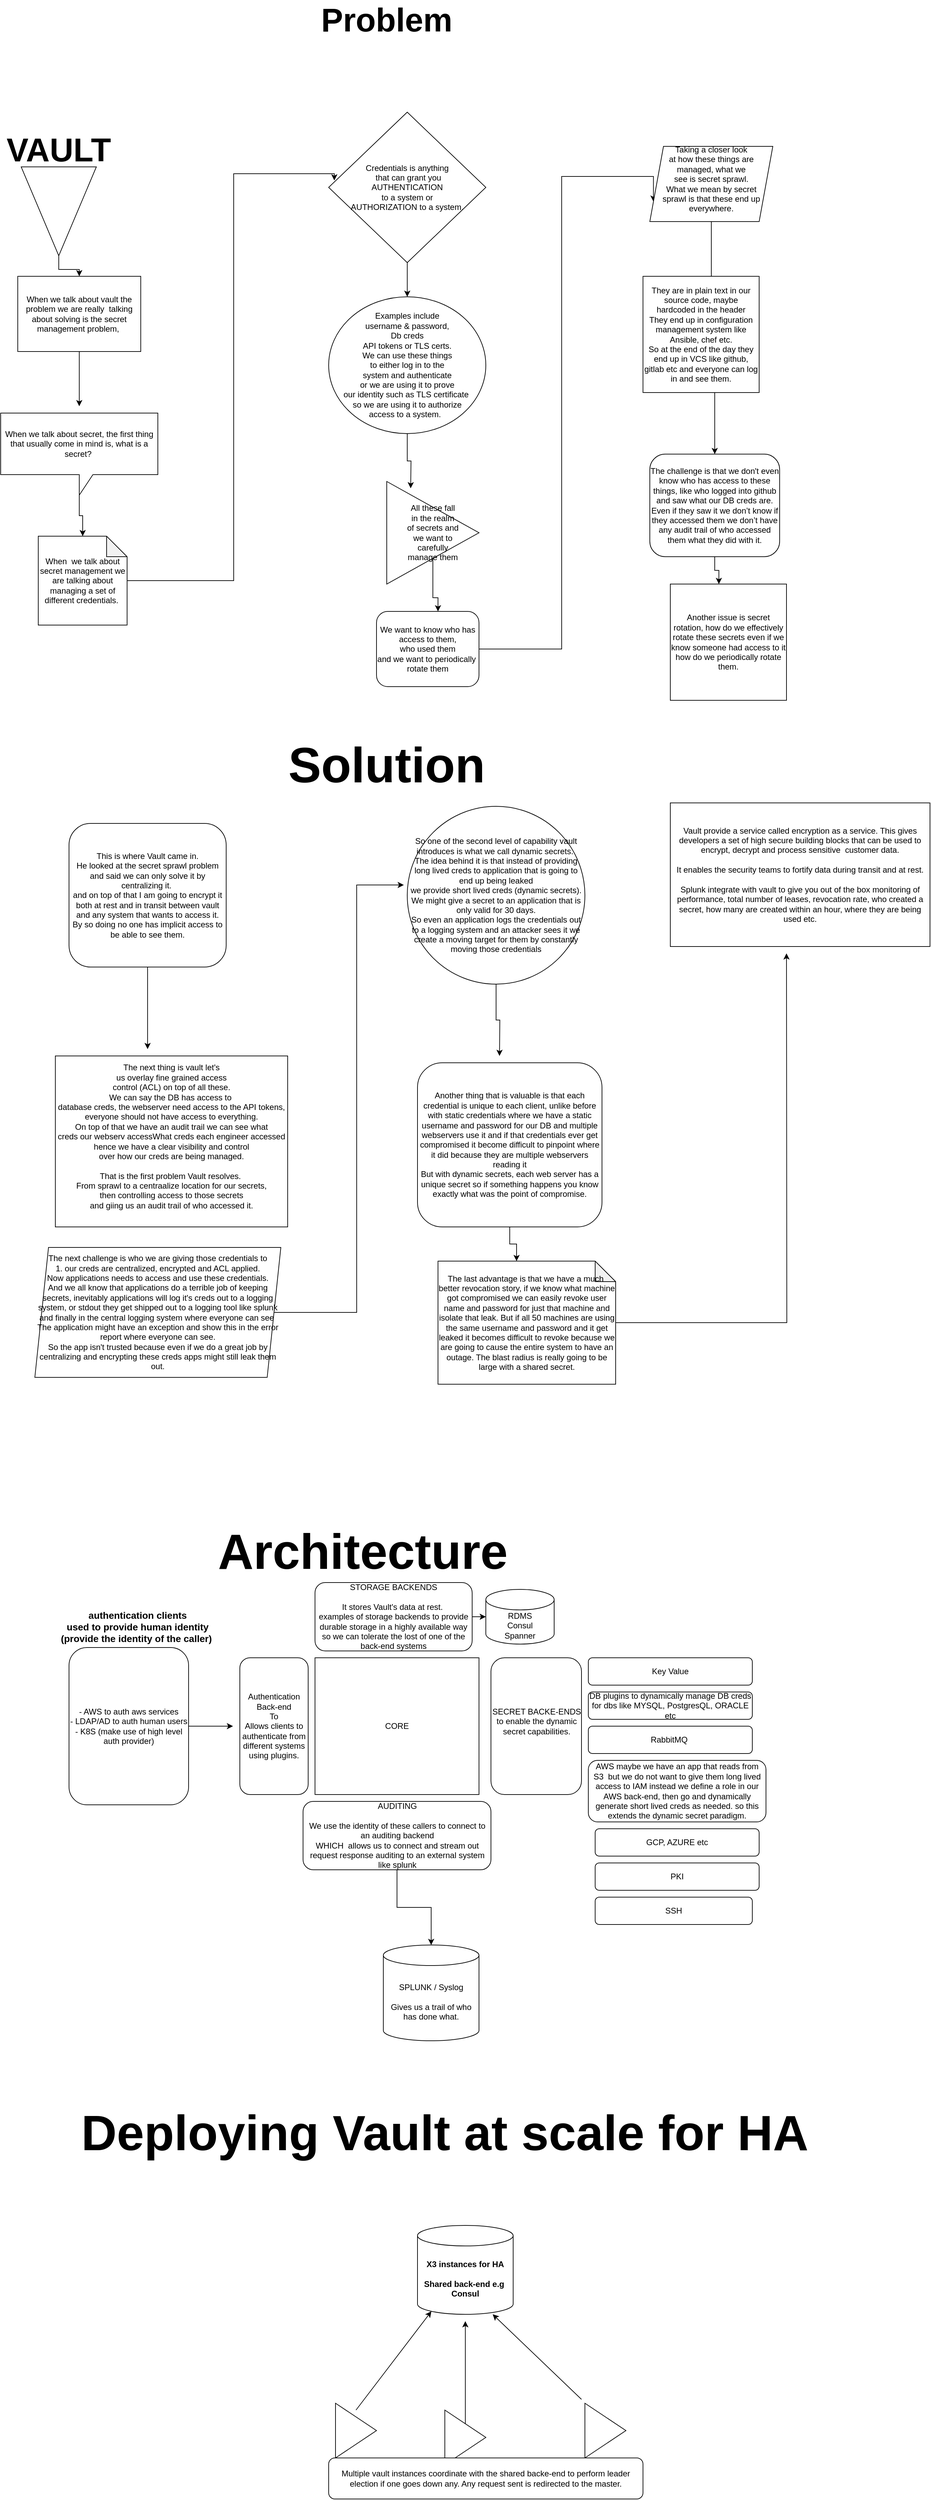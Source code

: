 <mxfile version="22.1.21" type="device">
  <diagram name="Page-1" id="qbEAtm0k8UjGN2HfTZMQ">
    <mxGraphModel dx="2204" dy="1954" grid="1" gridSize="10" guides="1" tooltips="1" connect="1" arrows="1" fold="1" page="1" pageScale="1" pageWidth="850" pageHeight="1100" math="0" shadow="0">
      <root>
        <mxCell id="0" />
        <mxCell id="1" parent="0" />
        <mxCell id="iuq-QJiE-TKBJO41Dl9V-1" value="&lt;b&gt;&lt;font style=&quot;font-size: 48px;&quot;&gt;VAULT&lt;/font&gt;&lt;/b&gt;" style="text;html=1;strokeColor=none;fillColor=none;align=center;verticalAlign=middle;whiteSpace=wrap;rounded=0;" parent="1" vertex="1">
          <mxGeometry x="-85" y="-90" width="60" height="30" as="geometry" />
        </mxCell>
        <mxCell id="E26fafyedkcv6tufK5eg-2" style="edgeStyle=orthogonalEdgeStyle;rounded=0;orthogonalLoop=1;jettySize=auto;html=1;" edge="1" parent="1" source="E26fafyedkcv6tufK5eg-1" target="E26fafyedkcv6tufK5eg-3">
          <mxGeometry relative="1" as="geometry">
            <mxPoint x="310" y="260" as="targetPoint" />
          </mxGeometry>
        </mxCell>
        <mxCell id="E26fafyedkcv6tufK5eg-1" value="" style="triangle;whiteSpace=wrap;html=1;direction=south;" vertex="1" parent="1">
          <mxGeometry x="-110" y="-50" width="110" height="130" as="geometry" />
        </mxCell>
        <mxCell id="E26fafyedkcv6tufK5eg-8" style="edgeStyle=orthogonalEdgeStyle;rounded=0;orthogonalLoop=1;jettySize=auto;html=1;" edge="1" parent="1" source="E26fafyedkcv6tufK5eg-3">
          <mxGeometry relative="1" as="geometry">
            <mxPoint x="-25" y="300" as="targetPoint" />
          </mxGeometry>
        </mxCell>
        <mxCell id="E26fafyedkcv6tufK5eg-3" value="When we talk about vault the problem we are really&amp;nbsp; talking about solving is the secret management problem,&amp;nbsp;" style="rounded=0;whiteSpace=wrap;html=1;" vertex="1" parent="1">
          <mxGeometry x="-115" y="110" width="180" height="110" as="geometry" />
        </mxCell>
        <mxCell id="E26fafyedkcv6tufK5eg-4" value="When we talk about secret, the first thing that usually come in mind is, what is a secret?&amp;nbsp;" style="shape=callout;whiteSpace=wrap;html=1;perimeter=calloutPerimeter;" vertex="1" parent="1">
          <mxGeometry x="-140" y="310" width="230" height="120" as="geometry" />
        </mxCell>
        <mxCell id="E26fafyedkcv6tufK5eg-11" style="edgeStyle=orthogonalEdgeStyle;rounded=0;orthogonalLoop=1;jettySize=auto;html=1;entryX=0.036;entryY=0.454;entryDx=0;entryDy=0;entryPerimeter=0;" edge="1" parent="1" source="E26fafyedkcv6tufK5eg-6" target="E26fafyedkcv6tufK5eg-10">
          <mxGeometry relative="1" as="geometry">
            <mxPoint x="200" y="-40" as="targetPoint" />
            <Array as="points">
              <mxPoint x="201" y="555" />
              <mxPoint x="201" y="-40" />
            </Array>
          </mxGeometry>
        </mxCell>
        <mxCell id="E26fafyedkcv6tufK5eg-6" value="When&amp;nbsp; we talk about secret management we are talking about managing a set of different credentials.&amp;nbsp;" style="shape=note;whiteSpace=wrap;html=1;backgroundOutline=1;darkOpacity=0.05;" vertex="1" parent="1">
          <mxGeometry x="-85" y="490" width="130" height="130" as="geometry" />
        </mxCell>
        <mxCell id="E26fafyedkcv6tufK5eg-9" style="edgeStyle=orthogonalEdgeStyle;rounded=0;orthogonalLoop=1;jettySize=auto;html=1;entryX=0.5;entryY=0;entryDx=0;entryDy=0;entryPerimeter=0;" edge="1" parent="1" source="E26fafyedkcv6tufK5eg-4" target="E26fafyedkcv6tufK5eg-6">
          <mxGeometry relative="1" as="geometry" />
        </mxCell>
        <mxCell id="E26fafyedkcv6tufK5eg-12" style="edgeStyle=orthogonalEdgeStyle;rounded=0;orthogonalLoop=1;jettySize=auto;html=1;" edge="1" parent="1" source="E26fafyedkcv6tufK5eg-10" target="E26fafyedkcv6tufK5eg-13">
          <mxGeometry relative="1" as="geometry">
            <mxPoint x="480" y="170" as="targetPoint" />
          </mxGeometry>
        </mxCell>
        <mxCell id="E26fafyedkcv6tufK5eg-10" value="Credentials is anything&lt;br&gt;&amp;nbsp;that can grant you &lt;br&gt;AUTHENTICATION &lt;br&gt;to a system or &lt;br&gt;AUTHORIZATION to a system." style="rhombus;whiteSpace=wrap;html=1;" vertex="1" parent="1">
          <mxGeometry x="340" y="-130" width="230" height="220" as="geometry" />
        </mxCell>
        <mxCell id="E26fafyedkcv6tufK5eg-14" style="edgeStyle=orthogonalEdgeStyle;rounded=0;orthogonalLoop=1;jettySize=auto;html=1;" edge="1" parent="1" source="E26fafyedkcv6tufK5eg-13">
          <mxGeometry relative="1" as="geometry">
            <mxPoint x="460" y="420" as="targetPoint" />
          </mxGeometry>
        </mxCell>
        <mxCell id="E26fafyedkcv6tufK5eg-13" value="Examples include &lt;br&gt;username &amp;amp; password,&lt;br&gt;Db creds&lt;br&gt;API tokens or TLS certs.&lt;br&gt;We can use these things &lt;br&gt;to either log in to the &lt;br&gt;system and authenticate&lt;br&gt;or we are using it to prove &lt;br&gt;our identity such as TLS certificate&amp;nbsp;&lt;br&gt;so we are using it to authorize&lt;br&gt;access to a system.&amp;nbsp;&amp;nbsp;" style="ellipse;whiteSpace=wrap;html=1;" vertex="1" parent="1">
          <mxGeometry x="340" y="140" width="230" height="200" as="geometry" />
        </mxCell>
        <mxCell id="E26fafyedkcv6tufK5eg-15" value="All these fall &lt;br&gt;in the realm &lt;br&gt;of secrets and &lt;br&gt;we want to &lt;br&gt;carefully &lt;br&gt;manage them" style="triangle;whiteSpace=wrap;html=1;" vertex="1" parent="1">
          <mxGeometry x="425" y="410" width="135" height="150" as="geometry" />
        </mxCell>
        <mxCell id="E26fafyedkcv6tufK5eg-19" style="edgeStyle=orthogonalEdgeStyle;rounded=0;orthogonalLoop=1;jettySize=auto;html=1;entryX=0;entryY=0.75;entryDx=0;entryDy=0;" edge="1" parent="1" source="E26fafyedkcv6tufK5eg-16" target="E26fafyedkcv6tufK5eg-18">
          <mxGeometry relative="1" as="geometry">
            <mxPoint x="680" y="-40" as="targetPoint" />
            <Array as="points">
              <mxPoint x="681" y="655" />
              <mxPoint x="681" y="-36" />
            </Array>
          </mxGeometry>
        </mxCell>
        <mxCell id="E26fafyedkcv6tufK5eg-16" value="We want to know who has access to them,&lt;br&gt;who used them&lt;br&gt;and we want to periodically&amp;nbsp;&lt;br&gt;rotate them" style="rounded=1;whiteSpace=wrap;html=1;" vertex="1" parent="1">
          <mxGeometry x="410" y="600" width="150" height="110" as="geometry" />
        </mxCell>
        <mxCell id="E26fafyedkcv6tufK5eg-17" style="edgeStyle=orthogonalEdgeStyle;rounded=0;orthogonalLoop=1;jettySize=auto;html=1;" edge="1" parent="1" source="E26fafyedkcv6tufK5eg-15">
          <mxGeometry relative="1" as="geometry">
            <mxPoint x="500" y="600" as="targetPoint" />
            <Array as="points">
              <mxPoint x="493" y="580" />
              <mxPoint x="500" y="580" />
              <mxPoint x="500" y="597" />
            </Array>
          </mxGeometry>
        </mxCell>
        <mxCell id="E26fafyedkcv6tufK5eg-21" style="edgeStyle=orthogonalEdgeStyle;rounded=0;orthogonalLoop=1;jettySize=auto;html=1;" edge="1" parent="1" source="E26fafyedkcv6tufK5eg-18" target="E26fafyedkcv6tufK5eg-22">
          <mxGeometry relative="1" as="geometry">
            <mxPoint x="900" y="100" as="targetPoint" />
          </mxGeometry>
        </mxCell>
        <mxCell id="E26fafyedkcv6tufK5eg-18" value="Taking a closer look &lt;br&gt;at how these things are managed, what we &lt;br&gt;see is secret sprawl.&lt;br&gt;What we mean by secret &lt;br&gt;sprawl is that these end up everywhere.&lt;br&gt;&amp;nbsp;&lt;br&gt;" style="shape=parallelogram;perimeter=parallelogramPerimeter;whiteSpace=wrap;html=1;fixedSize=1;" vertex="1" parent="1">
          <mxGeometry x="810" y="-80" width="180" height="110" as="geometry" />
        </mxCell>
        <mxCell id="E26fafyedkcv6tufK5eg-20" value="They are in plain text in our source code, maybe hardcoded in the header&lt;br&gt;They end up in configuration&lt;br&gt;management system like&lt;br&gt;Ansible, chef etc.&lt;br&gt;So at the end of the day they end up in VCS like github, gitlab etc and everyone can log in and see them." style="whiteSpace=wrap;html=1;aspect=fixed;" vertex="1" parent="1">
          <mxGeometry x="800" y="110" width="170" height="170" as="geometry" />
        </mxCell>
        <mxCell id="E26fafyedkcv6tufK5eg-22" value="The challenge is that we don&#39;t even know who has access to these things, like who logged into github and saw what our DB creds are.&lt;br&gt;Even if they saw it we don’t know if they accessed them we don’t have any audit trail of who accessed them what they did with it.&lt;br&gt;" style="rounded=1;whiteSpace=wrap;html=1;" vertex="1" parent="1">
          <mxGeometry x="810" y="370" width="190" height="150" as="geometry" />
        </mxCell>
        <mxCell id="E26fafyedkcv6tufK5eg-24" value="Another issue is secret rotation, how do we effectively rotate these secrets even if we know someone had access to it how do we periodically rotate them." style="whiteSpace=wrap;html=1;aspect=fixed;" vertex="1" parent="1">
          <mxGeometry x="840" y="560" width="170" height="170" as="geometry" />
        </mxCell>
        <mxCell id="E26fafyedkcv6tufK5eg-25" style="edgeStyle=orthogonalEdgeStyle;rounded=0;orthogonalLoop=1;jettySize=auto;html=1;entryX=0.418;entryY=0;entryDx=0;entryDy=0;entryPerimeter=0;" edge="1" parent="1" source="E26fafyedkcv6tufK5eg-22" target="E26fafyedkcv6tufK5eg-24">
          <mxGeometry relative="1" as="geometry" />
        </mxCell>
        <mxCell id="E26fafyedkcv6tufK5eg-26" value="&lt;b&gt;&lt;font style=&quot;font-size: 48px;&quot;&gt;Problem&lt;/font&gt;&lt;/b&gt;" style="text;html=1;strokeColor=none;fillColor=none;align=center;verticalAlign=middle;whiteSpace=wrap;rounded=0;" vertex="1" parent="1">
          <mxGeometry x="395" y="-280" width="60" height="30" as="geometry" />
        </mxCell>
        <mxCell id="E26fafyedkcv6tufK5eg-27" value="&lt;b&gt;&lt;font style=&quot;font-size: 72px;&quot;&gt;Solution&lt;/font&gt;&lt;/b&gt;" style="text;html=1;strokeColor=none;fillColor=none;align=center;verticalAlign=middle;whiteSpace=wrap;rounded=0;" vertex="1" parent="1">
          <mxGeometry x="395" y="810" width="60" height="30" as="geometry" />
        </mxCell>
        <mxCell id="E26fafyedkcv6tufK5eg-30" style="edgeStyle=orthogonalEdgeStyle;rounded=0;orthogonalLoop=1;jettySize=auto;html=1;" edge="1" parent="1" source="E26fafyedkcv6tufK5eg-28">
          <mxGeometry relative="1" as="geometry">
            <mxPoint x="75" y="1240" as="targetPoint" />
          </mxGeometry>
        </mxCell>
        <mxCell id="E26fafyedkcv6tufK5eg-28" value="This is where Vault came in.&lt;br&gt;He looked at the secret sprawl problem and said we can only solve it by centralizing it.&amp;nbsp;&lt;br&gt;and on top of that I am going to encrypt it&lt;br&gt;both at rest and in transit between vault and any system that wants to access it.&lt;br&gt;By so doing no one has implicit access to be able to see them.&lt;br&gt;" style="rounded=1;whiteSpace=wrap;html=1;" vertex="1" parent="1">
          <mxGeometry x="-40" y="910" width="230" height="210" as="geometry" />
        </mxCell>
        <mxCell id="E26fafyedkcv6tufK5eg-29" value="The next thing is vault let&#39;s &lt;br&gt;us overlay fine grained access &lt;br&gt;control (ACL) on top of all these.&lt;br&gt;We can say the DB has access to&amp;nbsp;&lt;br&gt;database creds, the webserver need access to the API tokens, &lt;br&gt;everyone should not have access to everything.&lt;br&gt;On top of that we have an audit trail we can see what &lt;br&gt;creds our webserv accessWhat creds each engineer accessed&lt;br&gt;hence we have a clear visibility and control &lt;br&gt;over how our creds are being managed.&lt;br&gt;&lt;br&gt;That is the first problem Vault resolves.&amp;nbsp;&lt;br&gt;From sprawl to a centraalize location for our secrets, &lt;br&gt;then controlling access to those secrets&lt;br&gt;and giing us an audit trail of who accessed it.&lt;br&gt;&amp;nbsp;" style="rounded=0;whiteSpace=wrap;html=1;" vertex="1" parent="1">
          <mxGeometry x="-60" y="1250" width="340" height="250" as="geometry" />
        </mxCell>
        <mxCell id="E26fafyedkcv6tufK5eg-33" style="edgeStyle=orthogonalEdgeStyle;rounded=0;orthogonalLoop=1;jettySize=auto;html=1;" edge="1" parent="1" source="E26fafyedkcv6tufK5eg-31">
          <mxGeometry relative="1" as="geometry">
            <mxPoint x="450" y="1000" as="targetPoint" />
            <Array as="points">
              <mxPoint x="381" y="1625" />
            </Array>
          </mxGeometry>
        </mxCell>
        <mxCell id="E26fafyedkcv6tufK5eg-31" value="The next challenge is who we are giving those credentials to&lt;br&gt;1. our creds are centralized, encrypted and ACL applied.&lt;br&gt;Now applications needs to access and use these credentials.&lt;br&gt;And we all know that applications do a terrible job of keeping secrets, inevitably applications will log it&#39;s creds out to a logging system, or stdout they get shipped out to a logging tool like splunk and finally in the central logging system where everyone can see&amp;nbsp;&lt;br&gt;The application might have an exception and show this in the error report where everyone can see.&lt;br&gt;So the app isn&#39;t trusted because even if we do a great job by centralizing and encrypting these creds apps might still leak them out." style="shape=parallelogram;perimeter=parallelogramPerimeter;whiteSpace=wrap;html=1;fixedSize=1;" vertex="1" parent="1">
          <mxGeometry x="-90" y="1530" width="360" height="190" as="geometry" />
        </mxCell>
        <mxCell id="E26fafyedkcv6tufK5eg-36" style="edgeStyle=orthogonalEdgeStyle;rounded=0;orthogonalLoop=1;jettySize=auto;html=1;" edge="1" parent="1" source="E26fafyedkcv6tufK5eg-32">
          <mxGeometry relative="1" as="geometry">
            <mxPoint x="590" y="1250" as="targetPoint" />
          </mxGeometry>
        </mxCell>
        <mxCell id="E26fafyedkcv6tufK5eg-32" value="So one of the second level of capability vault introduces is what we call dynamic secrets.&amp;nbsp;&lt;br&gt;The idea behind it is that instead of providing long lived creds to application that is going to end up being leaked&lt;br&gt;we provide short lived creds (dynamic secrets).&lt;br&gt;We might give a secret to an application that is only valid for 30 days.&lt;br&gt;So even an application logs the credentials out to a logging system and an attacker sees it we create a moving target for them by constantly moving those credentials&lt;br&gt;" style="ellipse;whiteSpace=wrap;html=1;aspect=fixed;" vertex="1" parent="1">
          <mxGeometry x="455" y="885" width="260" height="260" as="geometry" />
        </mxCell>
        <mxCell id="E26fafyedkcv6tufK5eg-35" value="Another thing that is valuable is that each credential is unique to each client, unlike before with static credentials where we have a static username and password for our DB and multiple webservers use it and if that credentials ever get compromised it become difficult to pinpoint where it did because they are multiple webservers reading it &lt;br&gt;But with dynamic secrets, each web server has a unique secret so if something happens you know exactly what was the point of compromise." style="rounded=1;whiteSpace=wrap;html=1;" vertex="1" parent="1">
          <mxGeometry x="470" y="1260" width="270" height="240" as="geometry" />
        </mxCell>
        <mxCell id="E26fafyedkcv6tufK5eg-40" style="edgeStyle=orthogonalEdgeStyle;rounded=0;orthogonalLoop=1;jettySize=auto;html=1;" edge="1" parent="1" source="E26fafyedkcv6tufK5eg-37">
          <mxGeometry relative="1" as="geometry">
            <mxPoint x="1010" y="1100" as="targetPoint" />
          </mxGeometry>
        </mxCell>
        <mxCell id="E26fafyedkcv6tufK5eg-37" value="The last advantage is that we have a much&amp;nbsp;&lt;br&gt;better revocation story, if we know what machine&lt;br&gt;got compromised we can easily revoke user name and password for just that machine and isolate that leak. But if all 50 machines are using the same username and password and it get leaked it becomes difficult to revoke because we are going to cause the entire system to have an outage. The blast radius is really going to be large with a shared secret." style="shape=note;whiteSpace=wrap;html=1;backgroundOutline=1;darkOpacity=0.05;" vertex="1" parent="1">
          <mxGeometry x="500" y="1550" width="260" height="180" as="geometry" />
        </mxCell>
        <mxCell id="E26fafyedkcv6tufK5eg-38" style="edgeStyle=orthogonalEdgeStyle;rounded=0;orthogonalLoop=1;jettySize=auto;html=1;entryX=0;entryY=0;entryDx=115;entryDy=0;entryPerimeter=0;" edge="1" parent="1" source="E26fafyedkcv6tufK5eg-35" target="E26fafyedkcv6tufK5eg-37">
          <mxGeometry relative="1" as="geometry" />
        </mxCell>
        <mxCell id="E26fafyedkcv6tufK5eg-39" value="Vault provide a service called encryption as a service. This gives developers a set of high secure building blocks that can be used to&lt;br&gt;encrypt, decrypt and process sensitive&amp;nbsp; customer data.&lt;br&gt;&lt;br&gt;It enables the security teams to fortify data during transit and at rest.&lt;br&gt;&lt;br&gt;Splunk integrate with vault to give you out of the box monitoring of performance, total number of leases, revocation rate, who created a secret, how many are created within an hour, where they are being used etc." style="rounded=0;whiteSpace=wrap;html=1;" vertex="1" parent="1">
          <mxGeometry x="840" y="880" width="380" height="210" as="geometry" />
        </mxCell>
        <mxCell id="E26fafyedkcv6tufK5eg-41" value="CORE" style="rounded=0;whiteSpace=wrap;html=1;" vertex="1" parent="1">
          <mxGeometry x="320" y="2130" width="240" height="200" as="geometry" />
        </mxCell>
        <mxCell id="E26fafyedkcv6tufK5eg-42" value="&lt;b&gt;&lt;font style=&quot;font-size: 72px;&quot;&gt;Architecture&lt;/font&gt;&lt;/b&gt;" style="text;html=1;strokeColor=none;fillColor=none;align=center;verticalAlign=middle;whiteSpace=wrap;rounded=0;" vertex="1" parent="1">
          <mxGeometry x="360" y="1960" width="60" height="30" as="geometry" />
        </mxCell>
        <mxCell id="E26fafyedkcv6tufK5eg-43" value="Authentication&lt;br&gt;Back-end&lt;br&gt;To&lt;br&gt;Allows clients to&lt;br&gt;authenticate from different systems&lt;br&gt;using plugins." style="rounded=1;whiteSpace=wrap;html=1;" vertex="1" parent="1">
          <mxGeometry x="210" y="2130" width="100" height="200" as="geometry" />
        </mxCell>
        <mxCell id="E26fafyedkcv6tufK5eg-45" style="edgeStyle=orthogonalEdgeStyle;rounded=0;orthogonalLoop=1;jettySize=auto;html=1;" edge="1" parent="1" source="E26fafyedkcv6tufK5eg-44">
          <mxGeometry relative="1" as="geometry">
            <mxPoint x="200" y="2230" as="targetPoint" />
          </mxGeometry>
        </mxCell>
        <mxCell id="E26fafyedkcv6tufK5eg-44" value="- AWS to auth aws services&lt;br&gt;- LDAP/AD to auth human users&lt;br&gt;- K8S (make use of high level auth provider)&lt;br&gt;" style="rounded=1;whiteSpace=wrap;html=1;" vertex="1" parent="1">
          <mxGeometry x="-40" y="2115" width="175" height="230" as="geometry" />
        </mxCell>
        <mxCell id="E26fafyedkcv6tufK5eg-46" value="&lt;b&gt;&lt;font style=&quot;font-size: 14px;&quot;&gt;authentication clients&lt;br&gt;used to provide human identity&lt;br&gt;(provide the identity of the caller)&amp;nbsp;&lt;br&gt;&lt;/font&gt;&lt;/b&gt;" style="text;html=1;align=center;verticalAlign=middle;resizable=0;points=[];autosize=1;strokeColor=none;fillColor=none;" vertex="1" parent="1">
          <mxGeometry x="-65" y="2055" width="250" height="60" as="geometry" />
        </mxCell>
        <mxCell id="E26fafyedkcv6tufK5eg-47" value="AUDITING&lt;br&gt;&lt;br&gt;We use the identity of these callers to connect to an auditing backend&lt;br&gt;WHICH&amp;nbsp; allows us to connect and stream out request response auditing to an external system like splunk" style="rounded=1;whiteSpace=wrap;html=1;" vertex="1" parent="1">
          <mxGeometry x="302.5" y="2340" width="275" height="100" as="geometry" />
        </mxCell>
        <mxCell id="E26fafyedkcv6tufK5eg-48" value="SPLUNK / Syslog&lt;br&gt;&lt;br&gt;Gives us a trail of who has done what." style="shape=cylinder3;whiteSpace=wrap;html=1;boundedLbl=1;backgroundOutline=1;size=15;" vertex="1" parent="1">
          <mxGeometry x="420" y="2550" width="140" height="140" as="geometry" />
        </mxCell>
        <mxCell id="E26fafyedkcv6tufK5eg-49" style="edgeStyle=orthogonalEdgeStyle;rounded=0;orthogonalLoop=1;jettySize=auto;html=1;entryX=0.5;entryY=0;entryDx=0;entryDy=0;entryPerimeter=0;" edge="1" parent="1" source="E26fafyedkcv6tufK5eg-47" target="E26fafyedkcv6tufK5eg-48">
          <mxGeometry relative="1" as="geometry" />
        </mxCell>
        <mxCell id="E26fafyedkcv6tufK5eg-52" style="edgeStyle=orthogonalEdgeStyle;rounded=0;orthogonalLoop=1;jettySize=auto;html=1;" edge="1" parent="1" source="E26fafyedkcv6tufK5eg-51" target="E26fafyedkcv6tufK5eg-53">
          <mxGeometry relative="1" as="geometry">
            <mxPoint x="610" y="2080" as="targetPoint" />
          </mxGeometry>
        </mxCell>
        <mxCell id="E26fafyedkcv6tufK5eg-51" value="STORAGE BACKENDS&lt;br&gt;&lt;br&gt;It stores Vault&#39;s data at rest.&amp;nbsp;&lt;br&gt;examples of storage backends to provide durable storage in a highly available way&lt;br&gt;so we can tolerate the lost of one of the back-end systems" style="rounded=1;whiteSpace=wrap;html=1;" vertex="1" parent="1">
          <mxGeometry x="320" y="2020" width="230" height="100" as="geometry" />
        </mxCell>
        <mxCell id="E26fafyedkcv6tufK5eg-53" value="RDMS&lt;br&gt;Consul&lt;br&gt;Spanner" style="shape=cylinder3;whiteSpace=wrap;html=1;boundedLbl=1;backgroundOutline=1;size=15;" vertex="1" parent="1">
          <mxGeometry x="570" y="2030" width="100" height="80" as="geometry" />
        </mxCell>
        <mxCell id="E26fafyedkcv6tufK5eg-54" value="SECRET BACKE-ENDS&lt;br&gt;to enable the dynamic secret capabilities.&lt;br&gt;&lt;br&gt;" style="rounded=1;whiteSpace=wrap;html=1;" vertex="1" parent="1">
          <mxGeometry x="577.5" y="2130" width="132.5" height="200" as="geometry" />
        </mxCell>
        <mxCell id="E26fafyedkcv6tufK5eg-55" value="DB plugins to dynamically manage DB creds for dbs like MYSQL, PostgresQL, ORACLE etc" style="rounded=1;whiteSpace=wrap;html=1;" vertex="1" parent="1">
          <mxGeometry x="720" y="2180" width="240" height="40" as="geometry" />
        </mxCell>
        <mxCell id="E26fafyedkcv6tufK5eg-56" value="Key Value" style="rounded=1;whiteSpace=wrap;html=1;" vertex="1" parent="1">
          <mxGeometry x="720" y="2130" width="240" height="40" as="geometry" />
        </mxCell>
        <mxCell id="E26fafyedkcv6tufK5eg-57" value="RabbitMQ&amp;nbsp;" style="rounded=1;whiteSpace=wrap;html=1;" vertex="1" parent="1">
          <mxGeometry x="720" y="2230" width="240" height="40" as="geometry" />
        </mxCell>
        <mxCell id="E26fafyedkcv6tufK5eg-58" value="AWS maybe we have an app that reads from S3&amp;nbsp; but we do not want to give them long lived access to IAM instead we define a role in our AWS back-end, then go and dynamically generate short lived creds as needed. so this extends the dynamic secret paradigm." style="rounded=1;whiteSpace=wrap;html=1;" vertex="1" parent="1">
          <mxGeometry x="720" y="2280" width="260" height="90" as="geometry" />
        </mxCell>
        <mxCell id="E26fafyedkcv6tufK5eg-59" value="PKI" style="rounded=1;whiteSpace=wrap;html=1;" vertex="1" parent="1">
          <mxGeometry x="730" y="2430" width="240" height="40" as="geometry" />
        </mxCell>
        <mxCell id="E26fafyedkcv6tufK5eg-60" value="GCP, AZURE etc" style="rounded=1;whiteSpace=wrap;html=1;" vertex="1" parent="1">
          <mxGeometry x="730" y="2380" width="240" height="40" as="geometry" />
        </mxCell>
        <mxCell id="E26fafyedkcv6tufK5eg-61" value="SSH" style="rounded=1;whiteSpace=wrap;html=1;" vertex="1" parent="1">
          <mxGeometry x="730" y="2480" width="230" height="40" as="geometry" />
        </mxCell>
        <mxCell id="E26fafyedkcv6tufK5eg-62" value="&lt;b&gt;X3 instances for HA&lt;br&gt;&lt;br&gt;Shared back-end e.g&amp;nbsp;&lt;br&gt;Consul&lt;br&gt;&lt;/b&gt;" style="shape=cylinder3;whiteSpace=wrap;html=1;boundedLbl=1;backgroundOutline=1;size=15;" vertex="1" parent="1">
          <mxGeometry x="470" y="2960" width="140" height="130" as="geometry" />
        </mxCell>
        <mxCell id="E26fafyedkcv6tufK5eg-63" value="&lt;b&gt;&lt;font style=&quot;font-size: 72px;&quot;&gt;Deploying Vault at scale for HA&lt;/font&gt;&lt;/b&gt;" style="text;html=1;strokeColor=none;fillColor=none;align=center;verticalAlign=middle;whiteSpace=wrap;rounded=0;" vertex="1" parent="1">
          <mxGeometry x="-85" y="2810" width="1190" height="30" as="geometry" />
        </mxCell>
        <mxCell id="E26fafyedkcv6tufK5eg-66" value="" style="triangle;whiteSpace=wrap;html=1;" vertex="1" parent="1">
          <mxGeometry x="350" y="3220" width="60" height="80" as="geometry" />
        </mxCell>
        <mxCell id="E26fafyedkcv6tufK5eg-68" value="" style="triangle;whiteSpace=wrap;html=1;" vertex="1" parent="1">
          <mxGeometry x="715" y="3220" width="60" height="80" as="geometry" />
        </mxCell>
        <mxCell id="E26fafyedkcv6tufK5eg-69" value="" style="triangle;whiteSpace=wrap;html=1;" vertex="1" parent="1">
          <mxGeometry x="510" y="3230" width="60" height="80" as="geometry" />
        </mxCell>
        <mxCell id="E26fafyedkcv6tufK5eg-71" value="" style="endArrow=classic;html=1;rounded=0;entryX=0.145;entryY=1;entryDx=0;entryDy=-4.35;entryPerimeter=0;" edge="1" parent="1" target="E26fafyedkcv6tufK5eg-62">
          <mxGeometry width="50" height="50" relative="1" as="geometry">
            <mxPoint x="380" y="3230" as="sourcePoint" />
            <mxPoint x="430" y="3180" as="targetPoint" />
          </mxGeometry>
        </mxCell>
        <mxCell id="E26fafyedkcv6tufK5eg-72" value="" style="endArrow=classic;html=1;rounded=0;entryX=0.786;entryY=1;entryDx=0;entryDy=0;entryPerimeter=0;" edge="1" parent="1" target="E26fafyedkcv6tufK5eg-62">
          <mxGeometry width="50" height="50" relative="1" as="geometry">
            <mxPoint x="710" y="3214.35" as="sourcePoint" />
            <mxPoint x="820" y="3070.35" as="targetPoint" />
          </mxGeometry>
        </mxCell>
        <mxCell id="E26fafyedkcv6tufK5eg-73" value="" style="endArrow=classic;html=1;rounded=0;" edge="1" parent="1" source="E26fafyedkcv6tufK5eg-69">
          <mxGeometry width="50" height="50" relative="1" as="geometry">
            <mxPoint x="540" y="3210" as="sourcePoint" />
            <mxPoint x="540" y="3100" as="targetPoint" />
          </mxGeometry>
        </mxCell>
        <mxCell id="E26fafyedkcv6tufK5eg-75" value="Multiple vault instances coordinate with the shared backe-end to perform leader election if one goes down any. Any request sent is redirected to the master." style="rounded=1;whiteSpace=wrap;html=1;" vertex="1" parent="1">
          <mxGeometry x="340" y="3300" width="460" height="60" as="geometry" />
        </mxCell>
      </root>
    </mxGraphModel>
  </diagram>
</mxfile>

